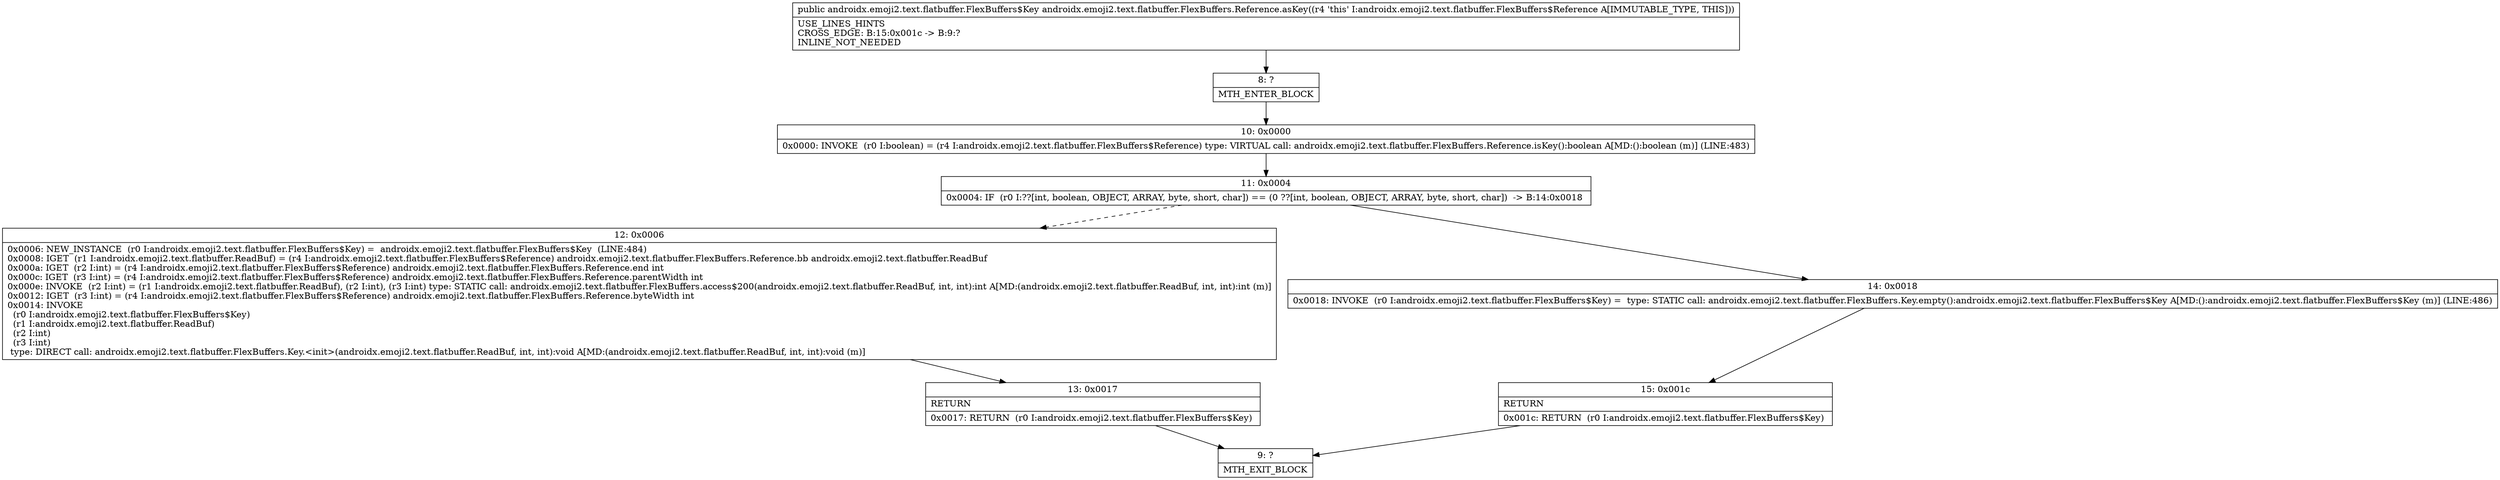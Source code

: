 digraph "CFG forandroidx.emoji2.text.flatbuffer.FlexBuffers.Reference.asKey()Landroidx\/emoji2\/text\/flatbuffer\/FlexBuffers$Key;" {
Node_8 [shape=record,label="{8\:\ ?|MTH_ENTER_BLOCK\l}"];
Node_10 [shape=record,label="{10\:\ 0x0000|0x0000: INVOKE  (r0 I:boolean) = (r4 I:androidx.emoji2.text.flatbuffer.FlexBuffers$Reference) type: VIRTUAL call: androidx.emoji2.text.flatbuffer.FlexBuffers.Reference.isKey():boolean A[MD:():boolean (m)] (LINE:483)\l}"];
Node_11 [shape=record,label="{11\:\ 0x0004|0x0004: IF  (r0 I:??[int, boolean, OBJECT, ARRAY, byte, short, char]) == (0 ??[int, boolean, OBJECT, ARRAY, byte, short, char])  \-\> B:14:0x0018 \l}"];
Node_12 [shape=record,label="{12\:\ 0x0006|0x0006: NEW_INSTANCE  (r0 I:androidx.emoji2.text.flatbuffer.FlexBuffers$Key) =  androidx.emoji2.text.flatbuffer.FlexBuffers$Key  (LINE:484)\l0x0008: IGET  (r1 I:androidx.emoji2.text.flatbuffer.ReadBuf) = (r4 I:androidx.emoji2.text.flatbuffer.FlexBuffers$Reference) androidx.emoji2.text.flatbuffer.FlexBuffers.Reference.bb androidx.emoji2.text.flatbuffer.ReadBuf \l0x000a: IGET  (r2 I:int) = (r4 I:androidx.emoji2.text.flatbuffer.FlexBuffers$Reference) androidx.emoji2.text.flatbuffer.FlexBuffers.Reference.end int \l0x000c: IGET  (r3 I:int) = (r4 I:androidx.emoji2.text.flatbuffer.FlexBuffers$Reference) androidx.emoji2.text.flatbuffer.FlexBuffers.Reference.parentWidth int \l0x000e: INVOKE  (r2 I:int) = (r1 I:androidx.emoji2.text.flatbuffer.ReadBuf), (r2 I:int), (r3 I:int) type: STATIC call: androidx.emoji2.text.flatbuffer.FlexBuffers.access$200(androidx.emoji2.text.flatbuffer.ReadBuf, int, int):int A[MD:(androidx.emoji2.text.flatbuffer.ReadBuf, int, int):int (m)]\l0x0012: IGET  (r3 I:int) = (r4 I:androidx.emoji2.text.flatbuffer.FlexBuffers$Reference) androidx.emoji2.text.flatbuffer.FlexBuffers.Reference.byteWidth int \l0x0014: INVOKE  \l  (r0 I:androidx.emoji2.text.flatbuffer.FlexBuffers$Key)\l  (r1 I:androidx.emoji2.text.flatbuffer.ReadBuf)\l  (r2 I:int)\l  (r3 I:int)\l type: DIRECT call: androidx.emoji2.text.flatbuffer.FlexBuffers.Key.\<init\>(androidx.emoji2.text.flatbuffer.ReadBuf, int, int):void A[MD:(androidx.emoji2.text.flatbuffer.ReadBuf, int, int):void (m)]\l}"];
Node_13 [shape=record,label="{13\:\ 0x0017|RETURN\l|0x0017: RETURN  (r0 I:androidx.emoji2.text.flatbuffer.FlexBuffers$Key) \l}"];
Node_9 [shape=record,label="{9\:\ ?|MTH_EXIT_BLOCK\l}"];
Node_14 [shape=record,label="{14\:\ 0x0018|0x0018: INVOKE  (r0 I:androidx.emoji2.text.flatbuffer.FlexBuffers$Key) =  type: STATIC call: androidx.emoji2.text.flatbuffer.FlexBuffers.Key.empty():androidx.emoji2.text.flatbuffer.FlexBuffers$Key A[MD:():androidx.emoji2.text.flatbuffer.FlexBuffers$Key (m)] (LINE:486)\l}"];
Node_15 [shape=record,label="{15\:\ 0x001c|RETURN\l|0x001c: RETURN  (r0 I:androidx.emoji2.text.flatbuffer.FlexBuffers$Key) \l}"];
MethodNode[shape=record,label="{public androidx.emoji2.text.flatbuffer.FlexBuffers$Key androidx.emoji2.text.flatbuffer.FlexBuffers.Reference.asKey((r4 'this' I:androidx.emoji2.text.flatbuffer.FlexBuffers$Reference A[IMMUTABLE_TYPE, THIS]))  | USE_LINES_HINTS\lCROSS_EDGE: B:15:0x001c \-\> B:9:?\lINLINE_NOT_NEEDED\l}"];
MethodNode -> Node_8;Node_8 -> Node_10;
Node_10 -> Node_11;
Node_11 -> Node_12[style=dashed];
Node_11 -> Node_14;
Node_12 -> Node_13;
Node_13 -> Node_9;
Node_14 -> Node_15;
Node_15 -> Node_9;
}

